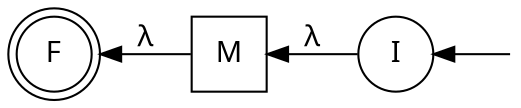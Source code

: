 digraph ej04c {
	dpi=300
    rankdir=RL
	fontname="Ubuntu Mono"
	node [fontname="Ubuntu Mono", width=0.5]
	edge [fontname="Ubuntu Mono"]
	node [shape=doublecircle]; F
	node [shape=circle]
	M [shape=square]
	start [label="", shape=none, width=0, height=0]
	start -> I
	I -> M [label="λ"]
	M -> F [label="λ"]
}
